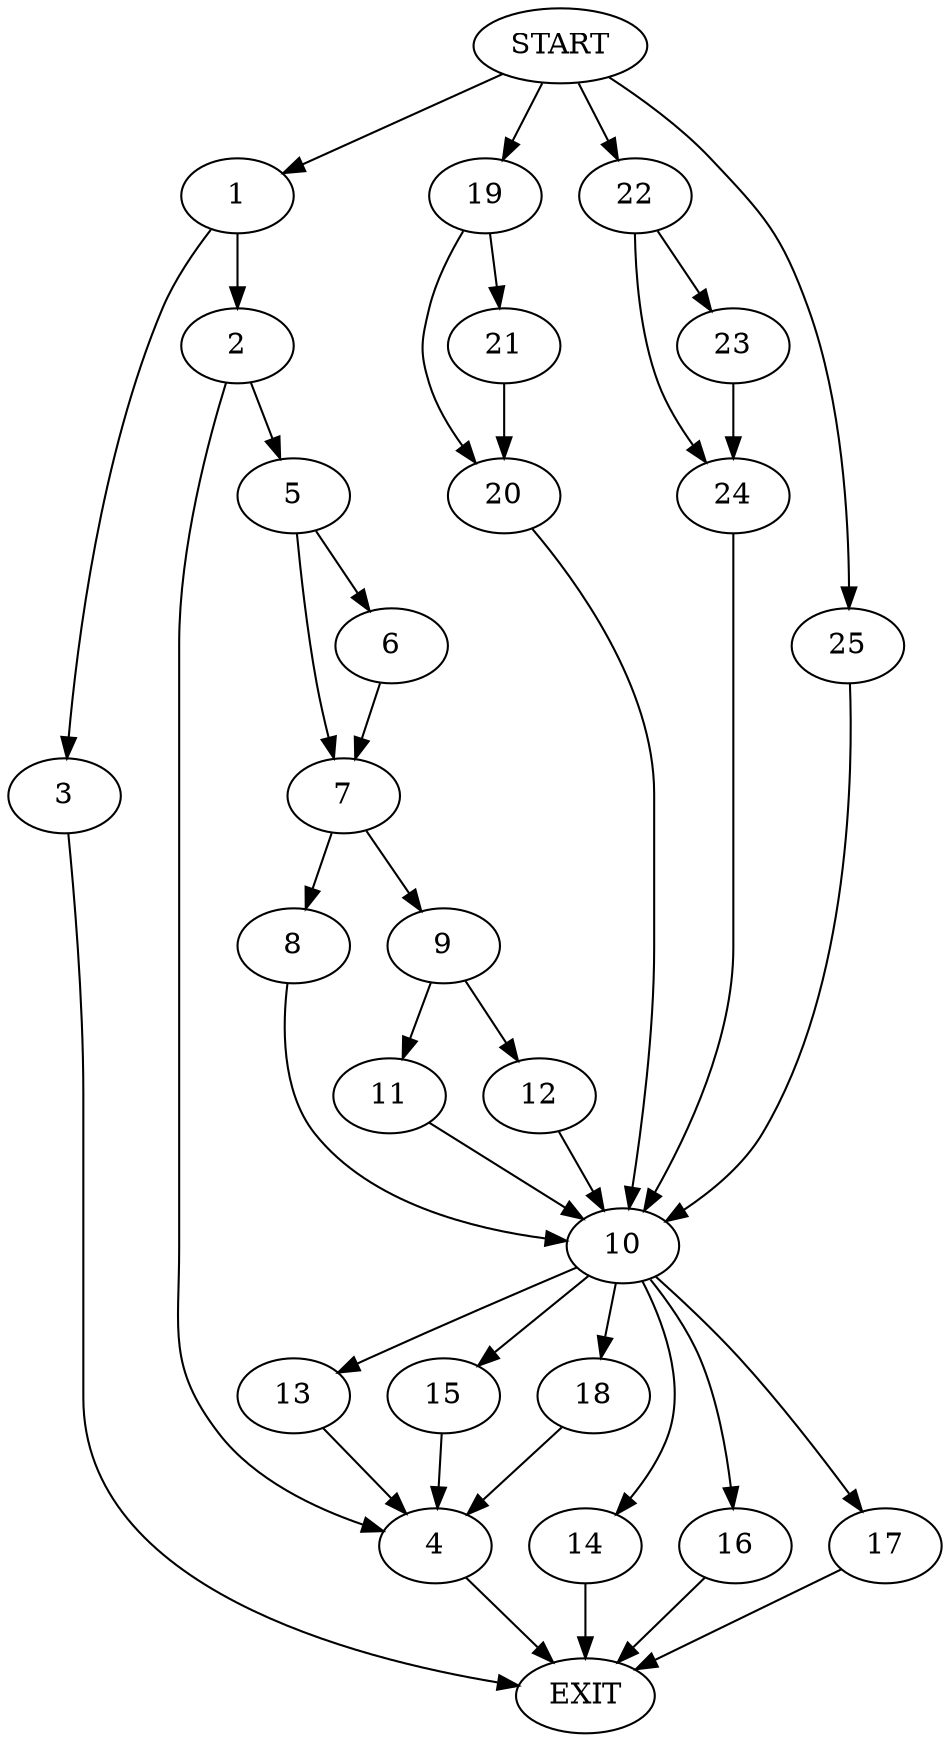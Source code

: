 digraph {
0 [label="START"]
26 [label="EXIT"]
0 -> 1
1 -> 2
1 -> 3
3 -> 26
2 -> 4
2 -> 5
4 -> 26
5 -> 6
5 -> 7
6 -> 7
7 -> 8
7 -> 9
8 -> 10
9 -> 11
9 -> 12
11 -> 10
12 -> 10
10 -> 13
10 -> 14
10 -> 15
10 -> 16
10 -> 17
10 -> 18
14 -> 26
16 -> 26
13 -> 4
0 -> 19
19 -> 20
19 -> 21
20 -> 10
21 -> 20
18 -> 4
0 -> 22
22 -> 23
22 -> 24
23 -> 24
24 -> 10
15 -> 4
0 -> 25
25 -> 10
17 -> 26
}
